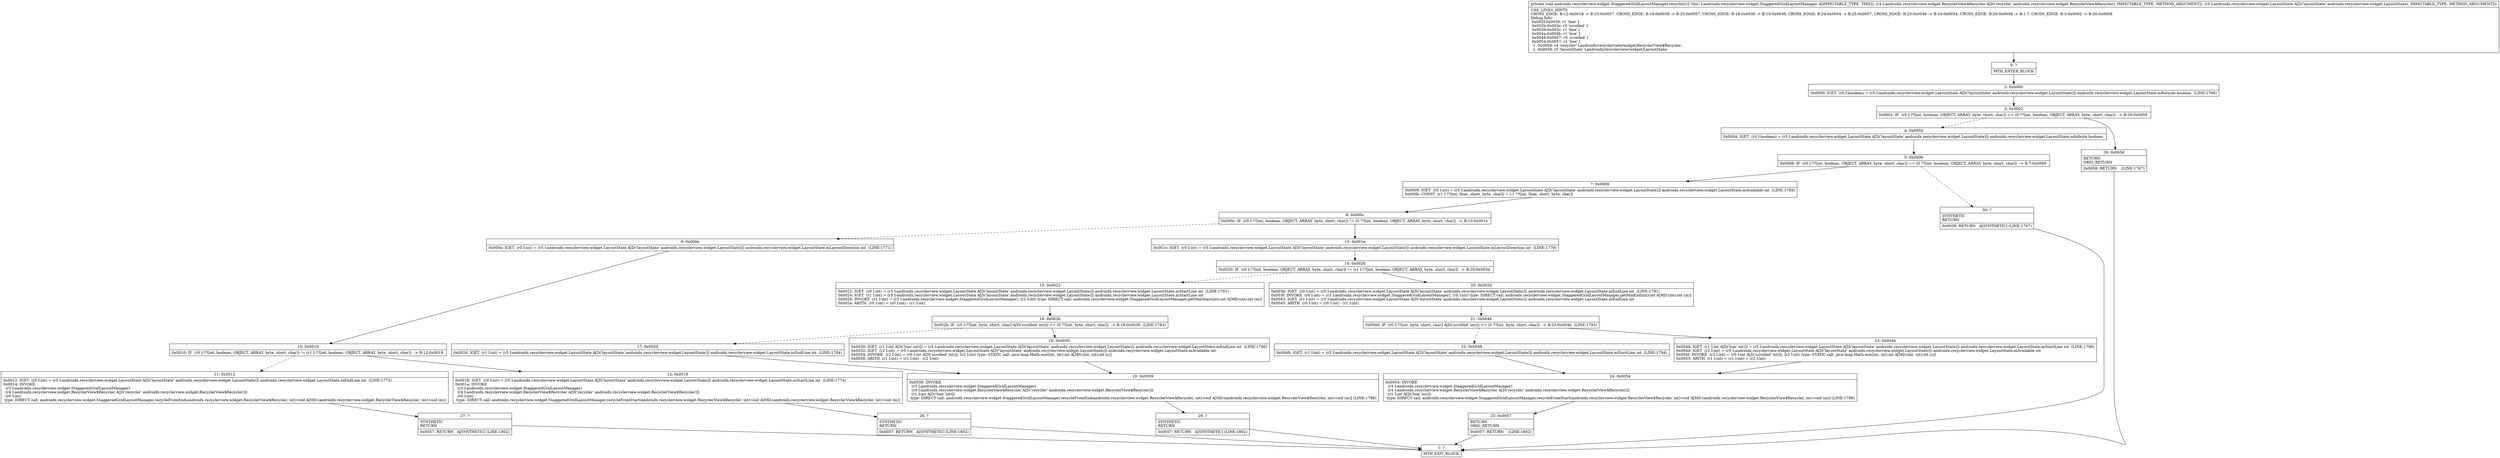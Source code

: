digraph "CFG forandroidx.recyclerview.widget.StaggeredGridLayoutManager.recycle(Landroidx\/recyclerview\/widget\/RecyclerView$Recycler;Landroidx\/recyclerview\/widget\/LayoutState;)V" {
Node_0 [shape=record,label="{0\:\ ?|MTH_ENTER_BLOCK\l}"];
Node_2 [shape=record,label="{2\:\ 0x0000|0x0000: IGET  (r0 I:boolean) = (r5 I:androidx.recyclerview.widget.LayoutState A[D('layoutState' androidx.recyclerview.widget.LayoutState)]) androidx.recyclerview.widget.LayoutState.mRecycle boolean  (LINE:1766)\l}"];
Node_3 [shape=record,label="{3\:\ 0x0002|0x0002: IF  (r0 I:??[int, boolean, OBJECT, ARRAY, byte, short, char]) == (0 ??[int, boolean, OBJECT, ARRAY, byte, short, char])  \-\> B:26:0x0058 \l}"];
Node_4 [shape=record,label="{4\:\ 0x0004|0x0004: IGET  (r0 I:boolean) = (r5 I:androidx.recyclerview.widget.LayoutState A[D('layoutState' androidx.recyclerview.widget.LayoutState)]) androidx.recyclerview.widget.LayoutState.mInfinite boolean \l}"];
Node_5 [shape=record,label="{5\:\ 0x0006|0x0006: IF  (r0 I:??[int, boolean, OBJECT, ARRAY, byte, short, char]) == (0 ??[int, boolean, OBJECT, ARRAY, byte, short, char])  \-\> B:7:0x0009 \l}"];
Node_7 [shape=record,label="{7\:\ 0x0009|0x0009: IGET  (r0 I:int) = (r5 I:androidx.recyclerview.widget.LayoutState A[D('layoutState' androidx.recyclerview.widget.LayoutState)]) androidx.recyclerview.widget.LayoutState.mAvailable int  (LINE:1769)\l0x000b: CONST  (r1 I:??[int, float, short, byte, char]) = (\-1 ??[int, float, short, byte, char]) \l}"];
Node_8 [shape=record,label="{8\:\ 0x000c|0x000c: IF  (r0 I:??[int, boolean, OBJECT, ARRAY, byte, short, char]) != (0 ??[int, boolean, OBJECT, ARRAY, byte, short, char])  \-\> B:13:0x001e \l}"];
Node_9 [shape=record,label="{9\:\ 0x000e|0x000e: IGET  (r0 I:int) = (r5 I:androidx.recyclerview.widget.LayoutState A[D('layoutState' androidx.recyclerview.widget.LayoutState)]) androidx.recyclerview.widget.LayoutState.mLayoutDirection int  (LINE:1771)\l}"];
Node_10 [shape=record,label="{10\:\ 0x0010|0x0010: IF  (r0 I:??[int, boolean, OBJECT, ARRAY, byte, short, char]) != (r1 I:??[int, boolean, OBJECT, ARRAY, byte, short, char])  \-\> B:12:0x0018 \l}"];
Node_11 [shape=record,label="{11\:\ 0x0012|0x0012: IGET  (r0 I:int) = (r5 I:androidx.recyclerview.widget.LayoutState A[D('layoutState' androidx.recyclerview.widget.LayoutState)]) androidx.recyclerview.widget.LayoutState.mEndLine int  (LINE:1772)\l0x0014: INVOKE  \l  (r3 I:androidx.recyclerview.widget.StaggeredGridLayoutManager)\l  (r4 I:androidx.recyclerview.widget.RecyclerView$Recycler A[D('recycler' androidx.recyclerview.widget.RecyclerView$Recycler)])\l  (r0 I:int)\l type: DIRECT call: androidx.recyclerview.widget.StaggeredGridLayoutManager.recycleFromEnd(androidx.recyclerview.widget.RecyclerView$Recycler, int):void A[MD:(androidx.recyclerview.widget.RecyclerView$Recycler, int):void (m)]\l}"];
Node_27 [shape=record,label="{27\:\ ?|SYNTHETIC\lRETURN\l|0x0057: RETURN   A[SYNTHETIC] (LINE:1802)\l}"];
Node_1 [shape=record,label="{1\:\ ?|MTH_EXIT_BLOCK\l}"];
Node_12 [shape=record,label="{12\:\ 0x0018|0x0018: IGET  (r0 I:int) = (r5 I:androidx.recyclerview.widget.LayoutState A[D('layoutState' androidx.recyclerview.widget.LayoutState)]) androidx.recyclerview.widget.LayoutState.mStartLine int  (LINE:1774)\l0x001a: INVOKE  \l  (r3 I:androidx.recyclerview.widget.StaggeredGridLayoutManager)\l  (r4 I:androidx.recyclerview.widget.RecyclerView$Recycler A[D('recycler' androidx.recyclerview.widget.RecyclerView$Recycler)])\l  (r0 I:int)\l type: DIRECT call: androidx.recyclerview.widget.StaggeredGridLayoutManager.recycleFromStart(androidx.recyclerview.widget.RecyclerView$Recycler, int):void A[MD:(androidx.recyclerview.widget.RecyclerView$Recycler, int):void (m)]\l}"];
Node_28 [shape=record,label="{28\:\ ?|SYNTHETIC\lRETURN\l|0x0057: RETURN   A[SYNTHETIC] (LINE:1802)\l}"];
Node_13 [shape=record,label="{13\:\ 0x001e|0x001e: IGET  (r0 I:int) = (r5 I:androidx.recyclerview.widget.LayoutState A[D('layoutState' androidx.recyclerview.widget.LayoutState)]) androidx.recyclerview.widget.LayoutState.mLayoutDirection int  (LINE:1779)\l}"];
Node_14 [shape=record,label="{14\:\ 0x0020|0x0020: IF  (r0 I:??[int, boolean, OBJECT, ARRAY, byte, short, char]) != (r1 I:??[int, boolean, OBJECT, ARRAY, byte, short, char])  \-\> B:20:0x003d \l}"];
Node_15 [shape=record,label="{15\:\ 0x0022|0x0022: IGET  (r0 I:int) = (r5 I:androidx.recyclerview.widget.LayoutState A[D('layoutState' androidx.recyclerview.widget.LayoutState)]) androidx.recyclerview.widget.LayoutState.mStartLine int  (LINE:1781)\l0x0024: IGET  (r1 I:int) = (r5 I:androidx.recyclerview.widget.LayoutState A[D('layoutState' androidx.recyclerview.widget.LayoutState)]) androidx.recyclerview.widget.LayoutState.mStartLine int \l0x0026: INVOKE  (r1 I:int) = (r3 I:androidx.recyclerview.widget.StaggeredGridLayoutManager), (r1 I:int) type: DIRECT call: androidx.recyclerview.widget.StaggeredGridLayoutManager.getMaxStart(int):int A[MD:(int):int (m)]\l0x002a: ARITH  (r0 I:int) = (r0 I:int) \- (r1 I:int) \l}"];
Node_16 [shape=record,label="{16\:\ 0x002b|0x002b: IF  (r0 I:??[int, byte, short, char] A[D('scrolled' int)]) \>= (0 ??[int, byte, short, char])  \-\> B:18:0x0030  (LINE:1783)\l}"];
Node_17 [shape=record,label="{17\:\ 0x002d|0x002d: IGET  (r1 I:int) = (r5 I:androidx.recyclerview.widget.LayoutState A[D('layoutState' androidx.recyclerview.widget.LayoutState)]) androidx.recyclerview.widget.LayoutState.mEndLine int  (LINE:1784)\l}"];
Node_19 [shape=record,label="{19\:\ 0x0039|0x0039: INVOKE  \l  (r3 I:androidx.recyclerview.widget.StaggeredGridLayoutManager)\l  (r4 I:androidx.recyclerview.widget.RecyclerView$Recycler A[D('recycler' androidx.recyclerview.widget.RecyclerView$Recycler)])\l  (r1 I:int A[D('line' int)])\l type: DIRECT call: androidx.recyclerview.widget.StaggeredGridLayoutManager.recycleFromEnd(androidx.recyclerview.widget.RecyclerView$Recycler, int):void A[MD:(androidx.recyclerview.widget.RecyclerView$Recycler, int):void (m)] (LINE:1788)\l}"];
Node_29 [shape=record,label="{29\:\ ?|SYNTHETIC\lRETURN\l|0x0057: RETURN   A[SYNTHETIC] (LINE:1802)\l}"];
Node_18 [shape=record,label="{18\:\ 0x0030|0x0030: IGET  (r1 I:int A[D('line' int)]) = (r5 I:androidx.recyclerview.widget.LayoutState A[D('layoutState' androidx.recyclerview.widget.LayoutState)]) androidx.recyclerview.widget.LayoutState.mEndLine int  (LINE:1786)\l0x0032: IGET  (r2 I:int) = (r5 I:androidx.recyclerview.widget.LayoutState A[D('layoutState' androidx.recyclerview.widget.LayoutState)]) androidx.recyclerview.widget.LayoutState.mAvailable int \l0x0034: INVOKE  (r2 I:int) = (r0 I:int A[D('scrolled' int)]), (r2 I:int) type: STATIC call: java.lang.Math.min(int, int):int A[MD:(int, int):int (c)]\l0x0038: ARITH  (r1 I:int) = (r1 I:int) \- (r2 I:int) \l}"];
Node_20 [shape=record,label="{20\:\ 0x003d|0x003d: IGET  (r0 I:int) = (r5 I:androidx.recyclerview.widget.LayoutState A[D('layoutState' androidx.recyclerview.widget.LayoutState)]) androidx.recyclerview.widget.LayoutState.mEndLine int  (LINE:1791)\l0x003f: INVOKE  (r0 I:int) = (r3 I:androidx.recyclerview.widget.StaggeredGridLayoutManager), (r0 I:int) type: DIRECT call: androidx.recyclerview.widget.StaggeredGridLayoutManager.getMinEnd(int):int A[MD:(int):int (m)]\l0x0043: IGET  (r1 I:int) = (r5 I:androidx.recyclerview.widget.LayoutState A[D('layoutState' androidx.recyclerview.widget.LayoutState)]) androidx.recyclerview.widget.LayoutState.mEndLine int \l0x0045: ARITH  (r0 I:int) = (r0 I:int) \- (r1 I:int) \l}"];
Node_21 [shape=record,label="{21\:\ 0x0046|0x0046: IF  (r0 I:??[int, byte, short, char] A[D('scrolled' int)]) \>= (0 ??[int, byte, short, char])  \-\> B:23:0x004b  (LINE:1793)\l}"];
Node_22 [shape=record,label="{22\:\ 0x0048|0x0048: IGET  (r1 I:int) = (r5 I:androidx.recyclerview.widget.LayoutState A[D('layoutState' androidx.recyclerview.widget.LayoutState)]) androidx.recyclerview.widget.LayoutState.mStartLine int  (LINE:1794)\l}"];
Node_24 [shape=record,label="{24\:\ 0x0054|0x0054: INVOKE  \l  (r3 I:androidx.recyclerview.widget.StaggeredGridLayoutManager)\l  (r4 I:androidx.recyclerview.widget.RecyclerView$Recycler A[D('recycler' androidx.recyclerview.widget.RecyclerView$Recycler)])\l  (r1 I:int A[D('line' int)])\l type: DIRECT call: androidx.recyclerview.widget.StaggeredGridLayoutManager.recycleFromStart(androidx.recyclerview.widget.RecyclerView$Recycler, int):void A[MD:(androidx.recyclerview.widget.RecyclerView$Recycler, int):void (m)] (LINE:1798)\l}"];
Node_25 [shape=record,label="{25\:\ 0x0057|RETURN\lORIG_RETURN\l|0x0057: RETURN    (LINE:1802)\l}"];
Node_23 [shape=record,label="{23\:\ 0x004b|0x004b: IGET  (r1 I:int A[D('line' int)]) = (r5 I:androidx.recyclerview.widget.LayoutState A[D('layoutState' androidx.recyclerview.widget.LayoutState)]) androidx.recyclerview.widget.LayoutState.mStartLine int  (LINE:1796)\l0x004d: IGET  (r2 I:int) = (r5 I:androidx.recyclerview.widget.LayoutState A[D('layoutState' androidx.recyclerview.widget.LayoutState)]) androidx.recyclerview.widget.LayoutState.mAvailable int \l0x004f: INVOKE  (r2 I:int) = (r0 I:int A[D('scrolled' int)]), (r2 I:int) type: STATIC call: java.lang.Math.min(int, int):int A[MD:(int, int):int (c)]\l0x0053: ARITH  (r1 I:int) = (r1 I:int) + (r2 I:int) \l}"];
Node_30 [shape=record,label="{30\:\ ?|SYNTHETIC\lRETURN\l|0x0058: RETURN   A[SYNTHETIC] (LINE:1767)\l}"];
Node_26 [shape=record,label="{26\:\ 0x0058|RETURN\lORIG_RETURN\l|0x0058: RETURN    (LINE:1767)\l}"];
MethodNode[shape=record,label="{private void androidx.recyclerview.widget.StaggeredGridLayoutManager.recycle((r3 'this' I:androidx.recyclerview.widget.StaggeredGridLayoutManager A[IMMUTABLE_TYPE, THIS]), (r4 I:androidx.recyclerview.widget.RecyclerView$Recycler A[D('recycler' androidx.recyclerview.widget.RecyclerView$Recycler), IMMUTABLE_TYPE, METHOD_ARGUMENT]), (r5 I:androidx.recyclerview.widget.LayoutState A[D('layoutState' androidx.recyclerview.widget.LayoutState), IMMUTABLE_TYPE, METHOD_ARGUMENT]))  | USE_LINES_HINTS\lCROSS_EDGE: B:12:0x0018 \-\> B:25:0x0057, CROSS_EDGE: B:19:0x0039 \-\> B:25:0x0057, CROSS_EDGE: B:18:0x0030 \-\> B:19:0x0039, CROSS_EDGE: B:24:0x0054 \-\> B:25:0x0057, CROSS_EDGE: B:23:0x004b \-\> B:24:0x0054, CROSS_EDGE: B:26:0x0058 \-\> B:1:?, CROSS_EDGE: B:3:0x0002 \-\> B:26:0x0058\lDebug Info:\l  0x002f\-0x0030: r1 'line' I\l  0x002b\-0x003c: r0 'scrolled' I\l  0x0039\-0x003c: r1 'line' I\l  0x004a\-0x004b: r1 'line' I\l  0x0046\-0x0057: r0 'scrolled' I\l  0x0054\-0x0057: r1 'line' I\l  \-1 \-0x0058: r4 'recycler' Landroidx\/recyclerview\/widget\/RecyclerView$Recycler;\l  \-1 \-0x0058: r5 'layoutState' Landroidx\/recyclerview\/widget\/LayoutState;\l}"];
MethodNode -> Node_0;Node_0 -> Node_2;
Node_2 -> Node_3;
Node_3 -> Node_4[style=dashed];
Node_3 -> Node_26;
Node_4 -> Node_5;
Node_5 -> Node_7;
Node_5 -> Node_30[style=dashed];
Node_7 -> Node_8;
Node_8 -> Node_9[style=dashed];
Node_8 -> Node_13;
Node_9 -> Node_10;
Node_10 -> Node_11[style=dashed];
Node_10 -> Node_12;
Node_11 -> Node_27;
Node_27 -> Node_1;
Node_12 -> Node_28;
Node_28 -> Node_1;
Node_13 -> Node_14;
Node_14 -> Node_15[style=dashed];
Node_14 -> Node_20;
Node_15 -> Node_16;
Node_16 -> Node_17[style=dashed];
Node_16 -> Node_18;
Node_17 -> Node_19;
Node_19 -> Node_29;
Node_29 -> Node_1;
Node_18 -> Node_19;
Node_20 -> Node_21;
Node_21 -> Node_22[style=dashed];
Node_21 -> Node_23;
Node_22 -> Node_24;
Node_24 -> Node_25;
Node_25 -> Node_1;
Node_23 -> Node_24;
Node_30 -> Node_1;
Node_26 -> Node_1;
}

